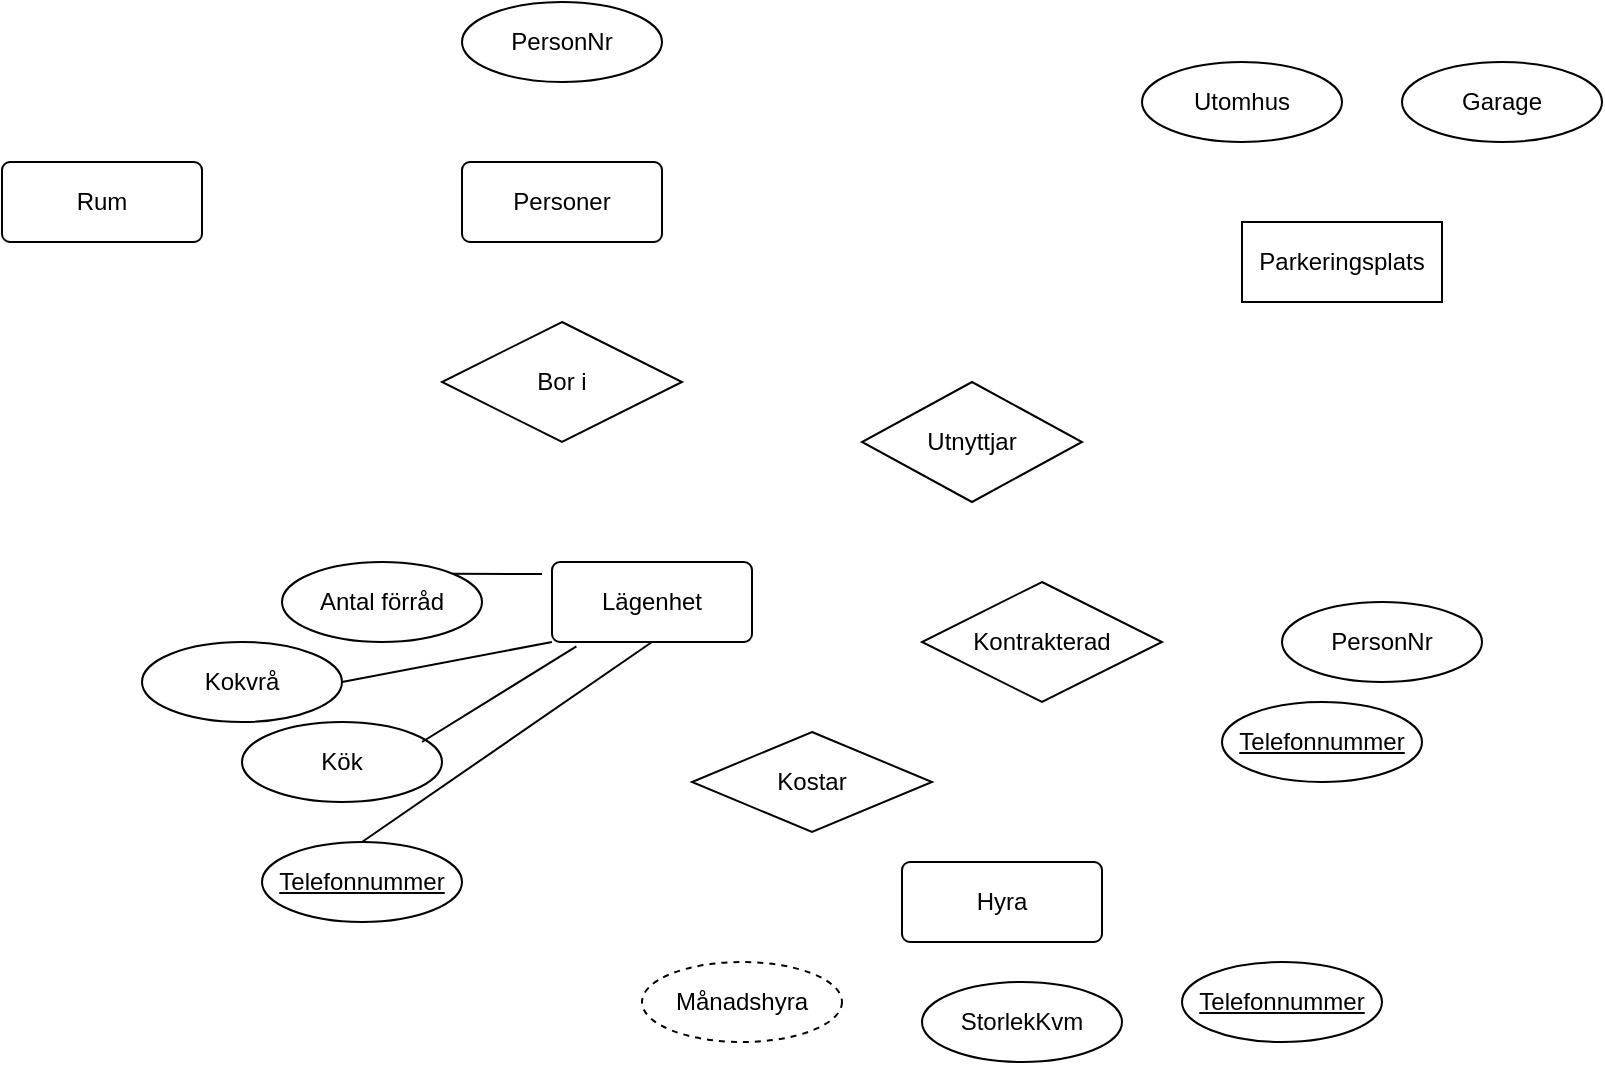 <mxfile version="14.1.8" type="github">
  <diagram id="tf0YAByuXyDVgMHpkEqR" name="Page-1">
    <mxGraphModel dx="876" dy="564" grid="1" gridSize="10" guides="1" tooltips="1" connect="1" arrows="1" fold="1" page="1" pageScale="1" pageWidth="850" pageHeight="1100" math="0" shadow="0">
      <root>
        <mxCell id="0" />
        <mxCell id="1" parent="0" />
        <mxCell id="hzk9ga_4gCy0Dq099i-7-1" value="Lägenhet" style="rounded=1;arcSize=10;whiteSpace=wrap;html=1;align=center;" vertex="1" parent="1">
          <mxGeometry x="295" y="310" width="100" height="40" as="geometry" />
        </mxCell>
        <mxCell id="hzk9ga_4gCy0Dq099i-7-18" style="edgeStyle=orthogonalEdgeStyle;rounded=0;orthogonalLoop=1;jettySize=auto;html=1;exitX=0.5;exitY=0;exitDx=0;exitDy=0;" edge="1" parent="1" source="hzk9ga_4gCy0Dq099i-7-2">
          <mxGeometry relative="1" as="geometry">
            <mxPoint x="50" y="120" as="targetPoint" />
          </mxGeometry>
        </mxCell>
        <mxCell id="hzk9ga_4gCy0Dq099i-7-2" value="Rum" style="rounded=1;arcSize=10;whiteSpace=wrap;html=1;align=center;" vertex="1" parent="1">
          <mxGeometry x="20" y="110" width="100" height="40" as="geometry" />
        </mxCell>
        <mxCell id="hzk9ga_4gCy0Dq099i-7-3" value="Kök" style="ellipse;whiteSpace=wrap;html=1;align=center;" vertex="1" parent="1">
          <mxGeometry x="140" y="390" width="100" height="40" as="geometry" />
        </mxCell>
        <mxCell id="hzk9ga_4gCy0Dq099i-7-4" value="Kokvrå" style="ellipse;whiteSpace=wrap;html=1;align=center;" vertex="1" parent="1">
          <mxGeometry x="90" y="350" width="100" height="40" as="geometry" />
        </mxCell>
        <mxCell id="hzk9ga_4gCy0Dq099i-7-5" value="Antal förråd" style="ellipse;whiteSpace=wrap;html=1;align=center;" vertex="1" parent="1">
          <mxGeometry x="160" y="310" width="100" height="40" as="geometry" />
        </mxCell>
        <mxCell id="hzk9ga_4gCy0Dq099i-7-7" value="PersonNr" style="ellipse;whiteSpace=wrap;html=1;align=center;" vertex="1" parent="1">
          <mxGeometry x="660" y="330" width="100" height="40" as="geometry" />
        </mxCell>
        <mxCell id="hzk9ga_4gCy0Dq099i-7-8" value="PersonNr" style="ellipse;whiteSpace=wrap;html=1;align=center;" vertex="1" parent="1">
          <mxGeometry x="250" y="30" width="100" height="40" as="geometry" />
        </mxCell>
        <mxCell id="hzk9ga_4gCy0Dq099i-7-9" value="Parkeringsplats" style="whiteSpace=wrap;html=1;align=center;" vertex="1" parent="1">
          <mxGeometry x="640" y="140" width="100" height="40" as="geometry" />
        </mxCell>
        <mxCell id="hzk9ga_4gCy0Dq099i-7-10" value="Utomhus" style="ellipse;whiteSpace=wrap;html=1;align=center;" vertex="1" parent="1">
          <mxGeometry x="590" y="60" width="100" height="40" as="geometry" />
        </mxCell>
        <mxCell id="hzk9ga_4gCy0Dq099i-7-11" value="Garage" style="ellipse;whiteSpace=wrap;html=1;align=center;" vertex="1" parent="1">
          <mxGeometry x="720" y="60" width="100" height="40" as="geometry" />
        </mxCell>
        <mxCell id="hzk9ga_4gCy0Dq099i-7-12" value="StorlekKvm" style="ellipse;whiteSpace=wrap;html=1;align=center;" vertex="1" parent="1">
          <mxGeometry x="480" y="520" width="100" height="40" as="geometry" />
        </mxCell>
        <mxCell id="hzk9ga_4gCy0Dq099i-7-13" value="Telefonnummer" style="ellipse;whiteSpace=wrap;html=1;align=center;fontStyle=4;" vertex="1" parent="1">
          <mxGeometry x="150" y="450" width="100" height="40" as="geometry" />
        </mxCell>
        <mxCell id="hzk9ga_4gCy0Dq099i-7-15" value="Bor i" style="shape=rhombus;perimeter=rhombusPerimeter;whiteSpace=wrap;html=1;align=center;" vertex="1" parent="1">
          <mxGeometry x="240" y="190" width="120" height="60" as="geometry" />
        </mxCell>
        <mxCell id="hzk9ga_4gCy0Dq099i-7-16" value="Personer" style="rounded=1;arcSize=10;whiteSpace=wrap;html=1;align=center;" vertex="1" parent="1">
          <mxGeometry x="250" y="110" width="100" height="40" as="geometry" />
        </mxCell>
        <mxCell id="hzk9ga_4gCy0Dq099i-7-17" value="Kontrakterad" style="shape=rhombus;perimeter=rhombusPerimeter;whiteSpace=wrap;html=1;align=center;" vertex="1" parent="1">
          <mxGeometry x="480" y="320" width="120" height="60" as="geometry" />
        </mxCell>
        <mxCell id="hzk9ga_4gCy0Dq099i-7-19" value="" style="endArrow=none;html=1;rounded=0;entryX=0.5;entryY=1;entryDx=0;entryDy=0;exitX=0.5;exitY=0;exitDx=0;exitDy=0;" edge="1" parent="1" source="hzk9ga_4gCy0Dq099i-7-13" target="hzk9ga_4gCy0Dq099i-7-1">
          <mxGeometry relative="1" as="geometry">
            <mxPoint x="210" y="380" as="sourcePoint" />
            <mxPoint x="370" y="380" as="targetPoint" />
          </mxGeometry>
        </mxCell>
        <mxCell id="hzk9ga_4gCy0Dq099i-7-20" value="Telefonnummer" style="ellipse;whiteSpace=wrap;html=1;align=center;fontStyle=4;" vertex="1" parent="1">
          <mxGeometry x="630" y="380" width="100" height="40" as="geometry" />
        </mxCell>
        <mxCell id="hzk9ga_4gCy0Dq099i-7-21" value="Kostar" style="shape=rhombus;perimeter=rhombusPerimeter;whiteSpace=wrap;html=1;align=center;" vertex="1" parent="1">
          <mxGeometry x="365" y="395" width="120" height="50" as="geometry" />
        </mxCell>
        <mxCell id="hzk9ga_4gCy0Dq099i-7-22" value="Hyra" style="rounded=1;arcSize=10;whiteSpace=wrap;html=1;align=center;" vertex="1" parent="1">
          <mxGeometry x="470" y="460" width="100" height="40" as="geometry" />
        </mxCell>
        <mxCell id="hzk9ga_4gCy0Dq099i-7-23" value="Telefonnummer" style="ellipse;whiteSpace=wrap;html=1;align=center;fontStyle=4;" vertex="1" parent="1">
          <mxGeometry x="610" y="510" width="100" height="40" as="geometry" />
        </mxCell>
        <mxCell id="hzk9ga_4gCy0Dq099i-7-24" value="Månadshyra" style="ellipse;whiteSpace=wrap;html=1;align=center;dashed=1;" vertex="1" parent="1">
          <mxGeometry x="340" y="510" width="100" height="40" as="geometry" />
        </mxCell>
        <mxCell id="hzk9ga_4gCy0Dq099i-7-25" value="Utnyttjar" style="shape=rhombus;perimeter=rhombusPerimeter;whiteSpace=wrap;html=1;align=center;" vertex="1" parent="1">
          <mxGeometry x="450" y="220" width="110" height="60" as="geometry" />
        </mxCell>
        <mxCell id="hzk9ga_4gCy0Dq099i-7-26" value="" style="endArrow=none;html=1;rounded=0;entryX=0;entryY=1;entryDx=0;entryDy=0;" edge="1" parent="1" target="hzk9ga_4gCy0Dq099i-7-1">
          <mxGeometry relative="1" as="geometry">
            <mxPoint x="190" y="370" as="sourcePoint" />
            <mxPoint x="350" y="370" as="targetPoint" />
          </mxGeometry>
        </mxCell>
        <mxCell id="hzk9ga_4gCy0Dq099i-7-27" value="" style="endArrow=none;html=1;rounded=0;exitX=1;exitY=0;exitDx=0;exitDy=0;" edge="1" parent="1" source="hzk9ga_4gCy0Dq099i-7-5">
          <mxGeometry relative="1" as="geometry">
            <mxPoint x="240" y="290" as="sourcePoint" />
            <mxPoint x="290" y="316" as="targetPoint" />
          </mxGeometry>
        </mxCell>
        <mxCell id="hzk9ga_4gCy0Dq099i-7-28" value="" style="endArrow=none;html=1;rounded=0;entryX=0.122;entryY=1.055;entryDx=0;entryDy=0;entryPerimeter=0;" edge="1" parent="1" target="hzk9ga_4gCy0Dq099i-7-1">
          <mxGeometry relative="1" as="geometry">
            <mxPoint x="230" y="400" as="sourcePoint" />
            <mxPoint x="390" y="400" as="targetPoint" />
          </mxGeometry>
        </mxCell>
      </root>
    </mxGraphModel>
  </diagram>
</mxfile>
